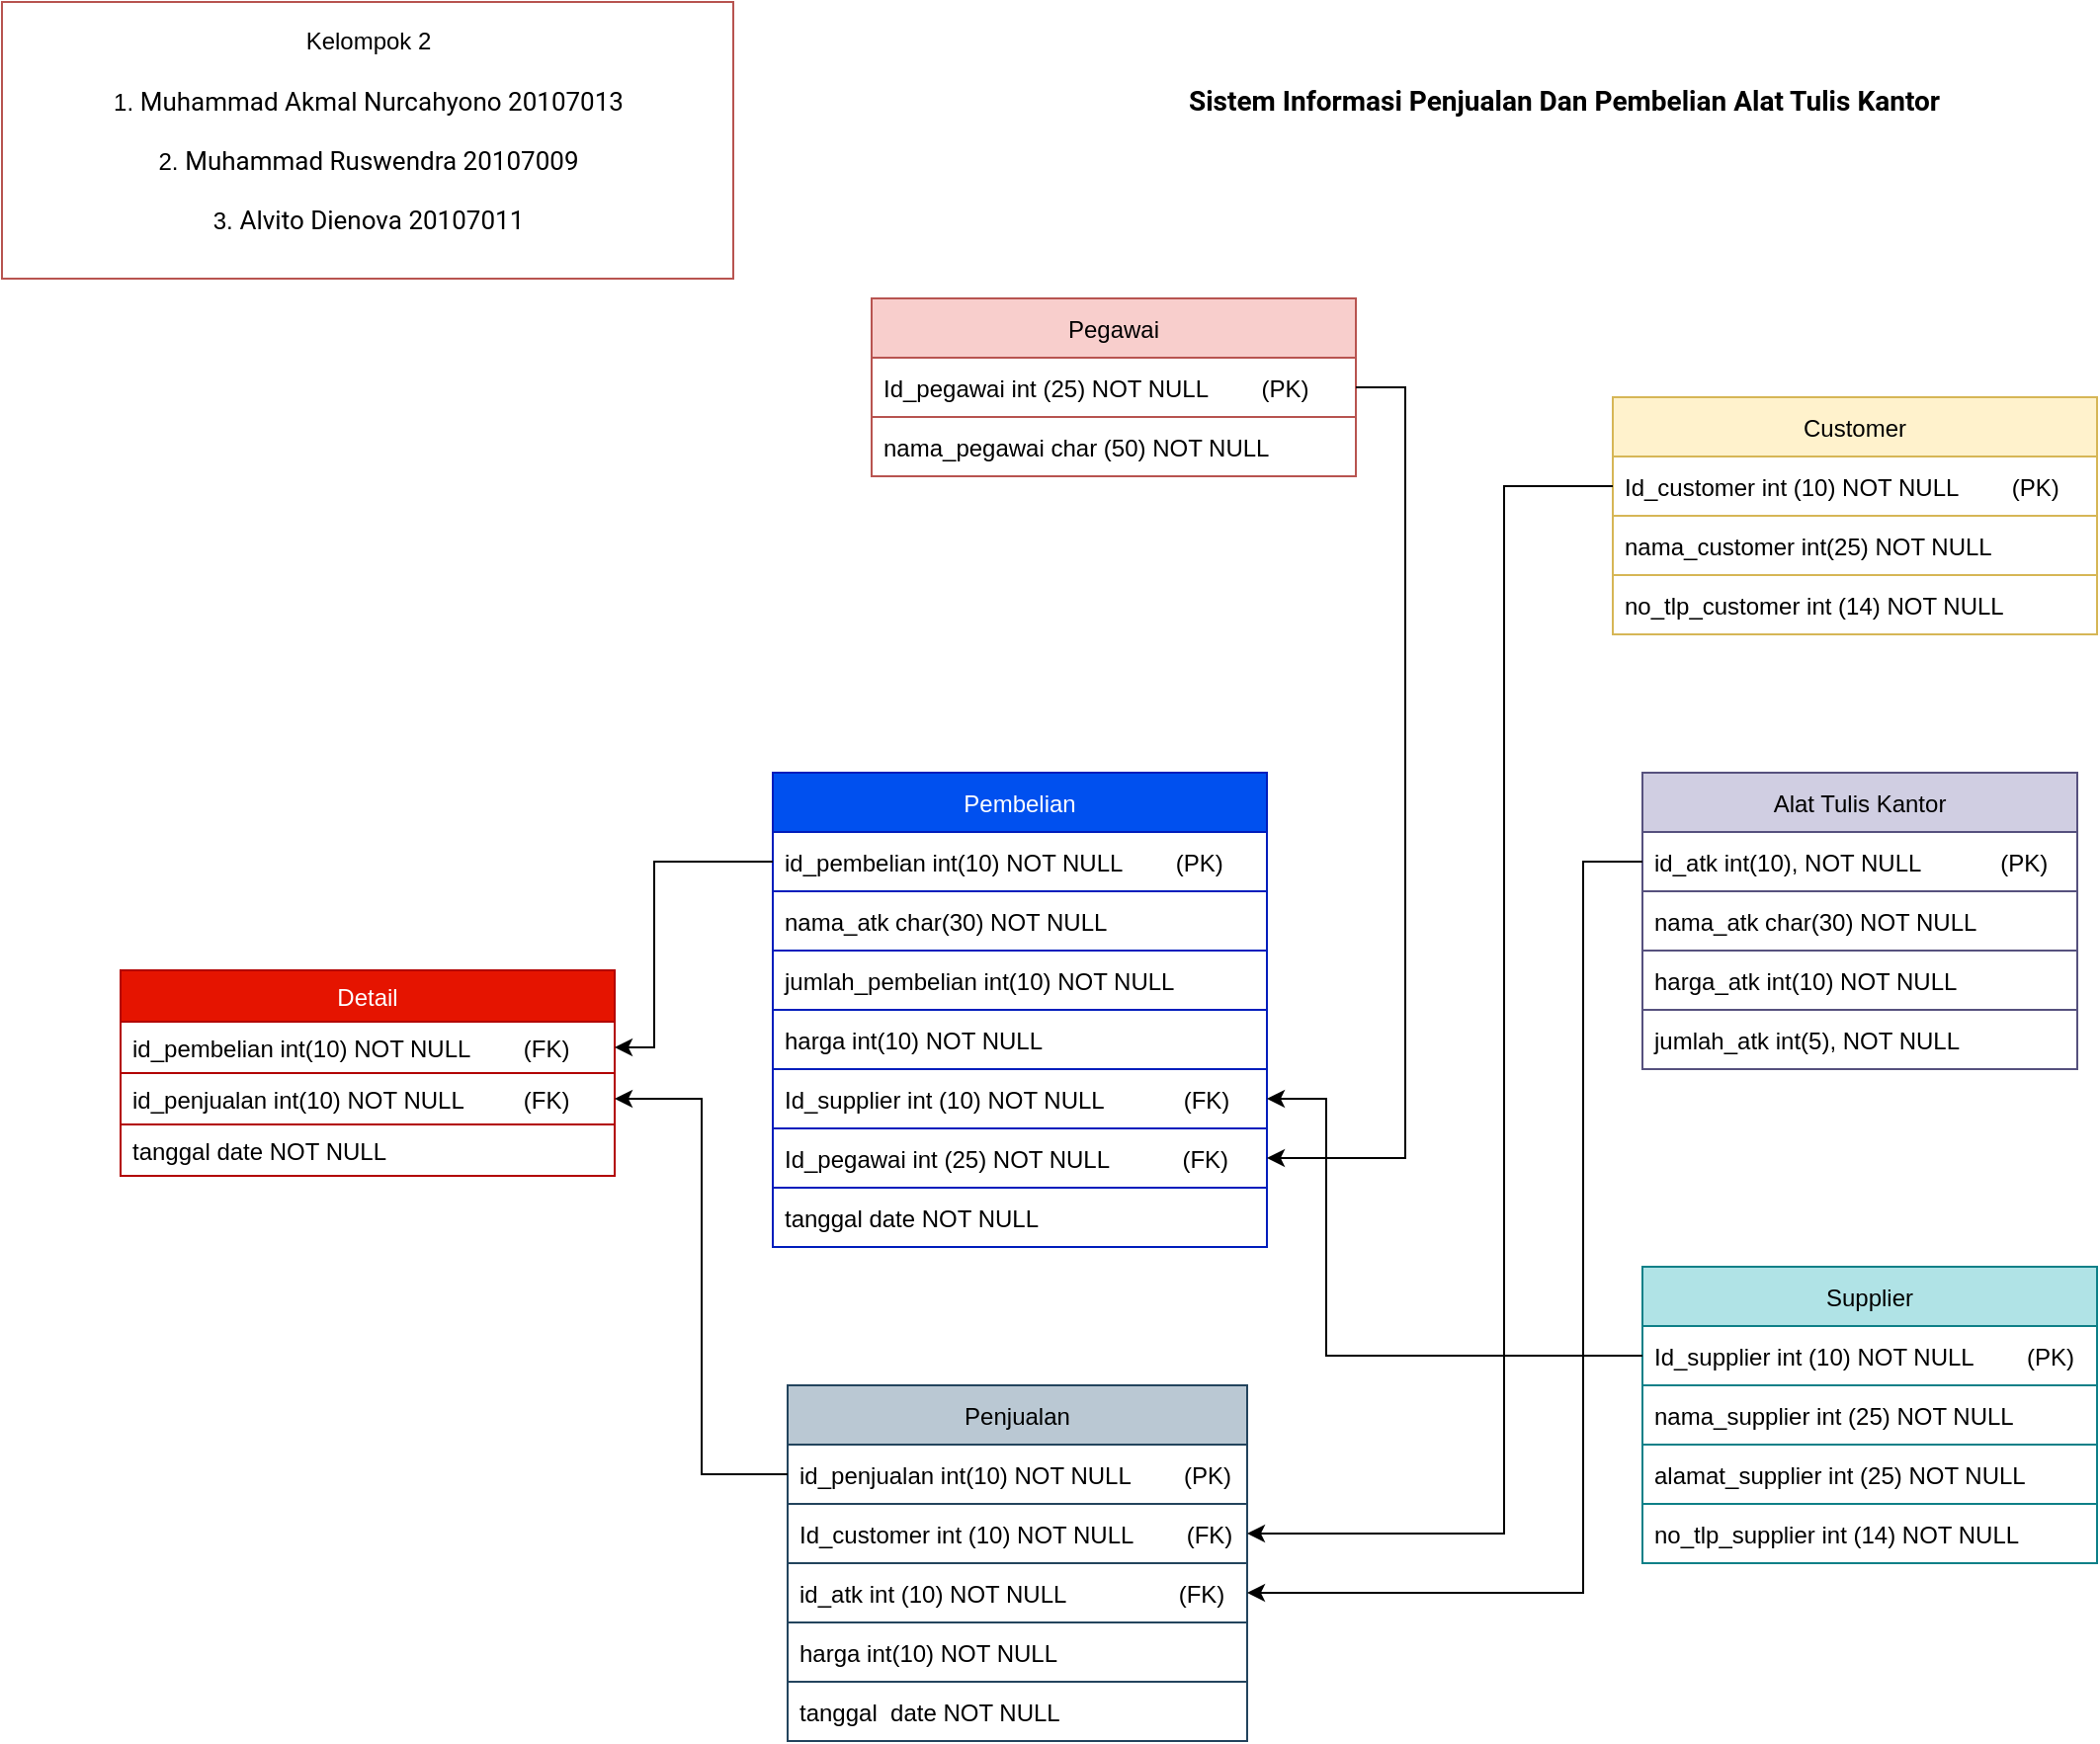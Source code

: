 <mxfile version="16.6.4" type="device"><diagram id="gq7D4Ze124hMFUED7R-d" name="Page-1"><mxGraphModel dx="1718" dy="1525" grid="1" gridSize="10" guides="1" tooltips="1" connect="1" arrows="1" fold="1" page="1" pageScale="1" pageWidth="850" pageHeight="1100" math="0" shadow="0"><root><mxCell id="0"/><mxCell id="1" parent="0"/><mxCell id="tM1-sJR5jJ_VY3Pv8DbH-9" value="Pegawai" style="swimlane;fontStyle=0;childLayout=stackLayout;horizontal=1;startSize=30;horizontalStack=0;resizeParent=1;resizeParentMax=0;resizeLast=0;collapsible=1;marginBottom=0;fillColor=#F8CECC;strokeColor=#B85450;" vertex="1" parent="1"><mxGeometry x="300" y="-70" width="245" height="90" as="geometry"><mxRectangle x="220" y="-30" width="80" height="30" as="alternateBounds"/></mxGeometry></mxCell><mxCell id="tM1-sJR5jJ_VY3Pv8DbH-10" value="Id_pegawai int (25) NOT NULL        (PK)" style="text;strokeColor=#B85450;fillColor=none;align=left;verticalAlign=middle;spacingLeft=4;spacingRight=4;overflow=hidden;points=[[0,0.5],[1,0.5]];portConstraint=eastwest;rotatable=0;" vertex="1" parent="tM1-sJR5jJ_VY3Pv8DbH-9"><mxGeometry y="30" width="245" height="30" as="geometry"/></mxCell><mxCell id="tM1-sJR5jJ_VY3Pv8DbH-60" value="nama_pegawai char (50) NOT NULL" style="text;strokeColor=#B85450;fillColor=none;align=left;verticalAlign=middle;spacingLeft=4;spacingRight=4;overflow=hidden;points=[[0,0.5],[1,0.5]];portConstraint=eastwest;rotatable=0;" vertex="1" parent="tM1-sJR5jJ_VY3Pv8DbH-9"><mxGeometry y="60" width="245" height="30" as="geometry"/></mxCell><mxCell id="tM1-sJR5jJ_VY3Pv8DbH-14" value="Alat Tulis Kantor" style="swimlane;fontStyle=0;childLayout=stackLayout;horizontal=1;startSize=30;horizontalStack=0;resizeParent=1;resizeParentMax=0;resizeLast=0;collapsible=1;marginBottom=0;fillColor=#D0CEE2;strokeColor=#56517E;" vertex="1" parent="1"><mxGeometry x="690" y="170" width="220" height="150" as="geometry"><mxRectangle x="570" y="170" width="70" height="30" as="alternateBounds"/></mxGeometry></mxCell><mxCell id="tM1-sJR5jJ_VY3Pv8DbH-15" value="id_atk int(10), NOT NULL            (PK)" style="text;strokeColor=#56517E;fillColor=none;align=left;verticalAlign=middle;spacingLeft=4;spacingRight=4;overflow=hidden;points=[[0,0.5],[1,0.5]];portConstraint=eastwest;rotatable=0;" vertex="1" parent="tM1-sJR5jJ_VY3Pv8DbH-14"><mxGeometry y="30" width="220" height="30" as="geometry"/></mxCell><mxCell id="tM1-sJR5jJ_VY3Pv8DbH-16" value="nama_atk char(30) NOT NULL" style="text;strokeColor=#56517E;fillColor=none;align=left;verticalAlign=middle;spacingLeft=4;spacingRight=4;overflow=hidden;points=[[0,0.5],[1,0.5]];portConstraint=eastwest;rotatable=0;" vertex="1" parent="tM1-sJR5jJ_VY3Pv8DbH-14"><mxGeometry y="60" width="220" height="30" as="geometry"/></mxCell><mxCell id="tM1-sJR5jJ_VY3Pv8DbH-17" value="harga_atk int(10) NOT NULL" style="text;strokeColor=#56517E;fillColor=none;align=left;verticalAlign=middle;spacingLeft=4;spacingRight=4;overflow=hidden;points=[[0,0.5],[1,0.5]];portConstraint=eastwest;rotatable=0;" vertex="1" parent="tM1-sJR5jJ_VY3Pv8DbH-14"><mxGeometry y="90" width="220" height="30" as="geometry"/></mxCell><mxCell id="tM1-sJR5jJ_VY3Pv8DbH-18" value="jumlah_atk int(5), NOT NULL" style="text;strokeColor=#56517E;fillColor=none;align=left;verticalAlign=middle;spacingLeft=4;spacingRight=4;overflow=hidden;points=[[0,0.5],[1,0.5]];portConstraint=eastwest;rotatable=0;" vertex="1" parent="tM1-sJR5jJ_VY3Pv8DbH-14"><mxGeometry y="120" width="220" height="30" as="geometry"/></mxCell><mxCell id="tM1-sJR5jJ_VY3Pv8DbH-19" value="Customer" style="swimlane;fontStyle=0;childLayout=stackLayout;horizontal=1;startSize=30;horizontalStack=0;resizeParent=1;resizeParentMax=0;resizeLast=0;collapsible=1;marginBottom=0;fillColor=#FFF2CC;strokeColor=#D6B656;" vertex="1" parent="1"><mxGeometry x="675" y="-20" width="245" height="120" as="geometry"/></mxCell><mxCell id="tM1-sJR5jJ_VY3Pv8DbH-20" value="Id_customer int (10) NOT NULL        (PK)" style="text;strokeColor=#D6B656;fillColor=none;align=left;verticalAlign=middle;spacingLeft=4;spacingRight=4;overflow=hidden;points=[[0,0.5],[1,0.5]];portConstraint=eastwest;rotatable=0;" vertex="1" parent="tM1-sJR5jJ_VY3Pv8DbH-19"><mxGeometry y="30" width="245" height="30" as="geometry"/></mxCell><mxCell id="tM1-sJR5jJ_VY3Pv8DbH-21" value="nama_customer int(25) NOT NULL" style="text;strokeColor=#D6B656;fillColor=none;align=left;verticalAlign=middle;spacingLeft=4;spacingRight=4;overflow=hidden;points=[[0,0.5],[1,0.5]];portConstraint=eastwest;rotatable=0;" vertex="1" parent="tM1-sJR5jJ_VY3Pv8DbH-19"><mxGeometry y="60" width="245" height="30" as="geometry"/></mxCell><mxCell id="tM1-sJR5jJ_VY3Pv8DbH-61" value="no_tlp_customer int (14) NOT NULL" style="text;strokeColor=#D6B656;fillColor=none;align=left;verticalAlign=middle;spacingLeft=4;spacingRight=4;overflow=hidden;points=[[0,0.5],[1,0.5]];portConstraint=eastwest;rotatable=0;" vertex="1" parent="tM1-sJR5jJ_VY3Pv8DbH-19"><mxGeometry y="90" width="245" height="30" as="geometry"/></mxCell><mxCell id="tM1-sJR5jJ_VY3Pv8DbH-23" value="Supplier" style="swimlane;fontStyle=0;childLayout=stackLayout;horizontal=1;startSize=30;horizontalStack=0;resizeParent=1;resizeParentMax=0;resizeLast=0;collapsible=1;marginBottom=0;fillColor=#B0E3E6;strokeColor=#0E8088;" vertex="1" parent="1"><mxGeometry x="690" y="420" width="230" height="150" as="geometry"/></mxCell><mxCell id="tM1-sJR5jJ_VY3Pv8DbH-24" value="Id_supplier int (10) NOT NULL        (PK)" style="text;strokeColor=#0E8088;fillColor=none;align=left;verticalAlign=middle;spacingLeft=4;spacingRight=4;overflow=hidden;points=[[0,0.5],[1,0.5]];portConstraint=eastwest;rotatable=0;" vertex="1" parent="tM1-sJR5jJ_VY3Pv8DbH-23"><mxGeometry y="30" width="230" height="30" as="geometry"/></mxCell><mxCell id="tM1-sJR5jJ_VY3Pv8DbH-25" value="nama_supplier int (25) NOT NULL" style="text;strokeColor=#0E8088;fillColor=none;align=left;verticalAlign=middle;spacingLeft=4;spacingRight=4;overflow=hidden;points=[[0,0.5],[1,0.5]];portConstraint=eastwest;rotatable=0;" vertex="1" parent="tM1-sJR5jJ_VY3Pv8DbH-23"><mxGeometry y="60" width="230" height="30" as="geometry"/></mxCell><mxCell id="tM1-sJR5jJ_VY3Pv8DbH-26" value="alamat_supplier int (25) NOT NULL" style="text;strokeColor=#0E8088;fillColor=none;align=left;verticalAlign=middle;spacingLeft=4;spacingRight=4;overflow=hidden;points=[[0,0.5],[1,0.5]];portConstraint=eastwest;rotatable=0;" vertex="1" parent="tM1-sJR5jJ_VY3Pv8DbH-23"><mxGeometry y="90" width="230" height="30" as="geometry"/></mxCell><mxCell id="tM1-sJR5jJ_VY3Pv8DbH-37" value="no_tlp_supplier int (14) NOT NULL" style="text;strokeColor=#0E8088;fillColor=none;align=left;verticalAlign=middle;spacingLeft=4;spacingRight=4;overflow=hidden;points=[[0,0.5],[1,0.5]];portConstraint=eastwest;rotatable=0;" vertex="1" parent="tM1-sJR5jJ_VY3Pv8DbH-23"><mxGeometry y="120" width="230" height="30" as="geometry"/></mxCell><mxCell id="tM1-sJR5jJ_VY3Pv8DbH-27" value="Pembelian" style="swimlane;fontStyle=0;childLayout=stackLayout;horizontal=1;startSize=30;horizontalStack=0;resizeParent=1;resizeParentMax=0;resizeLast=0;collapsible=1;marginBottom=0;fillColor=#0050ef;fontColor=#ffffff;strokeColor=#001DBC;" vertex="1" parent="1"><mxGeometry x="250" y="170" width="250" height="240" as="geometry"/></mxCell><mxCell id="tM1-sJR5jJ_VY3Pv8DbH-28" value="id_pembelian int(10) NOT NULL        (PK)" style="text;strokeColor=#001DBC;fillColor=none;align=left;verticalAlign=middle;spacingLeft=4;spacingRight=4;overflow=hidden;points=[[0,0.5],[1,0.5]];portConstraint=eastwest;rotatable=0;strokeWidth=1;" vertex="1" parent="tM1-sJR5jJ_VY3Pv8DbH-27"><mxGeometry y="30" width="250" height="30" as="geometry"/></mxCell><mxCell id="tM1-sJR5jJ_VY3Pv8DbH-29" value="nama_atk char(30) NOT NULL" style="text;strokeColor=#001DBC;fillColor=none;align=left;verticalAlign=middle;spacingLeft=4;spacingRight=4;overflow=hidden;points=[[0,0.5],[1,0.5]];portConstraint=eastwest;rotatable=0;" vertex="1" parent="tM1-sJR5jJ_VY3Pv8DbH-27"><mxGeometry y="60" width="250" height="30" as="geometry"/></mxCell><mxCell id="tM1-sJR5jJ_VY3Pv8DbH-30" value="jumlah_pembelian int(10) NOT NULL" style="text;fillColor=none;align=left;verticalAlign=middle;spacingLeft=4;spacingRight=4;overflow=hidden;points=[[0,0.5],[1,0.5]];portConstraint=eastwest;rotatable=0;rounded=0;strokeWidth=1;perimeterSpacing=0;strokeColor=#001DBC;" vertex="1" parent="tM1-sJR5jJ_VY3Pv8DbH-27"><mxGeometry y="90" width="250" height="30" as="geometry"/></mxCell><mxCell id="tM1-sJR5jJ_VY3Pv8DbH-35" value="harga int(10) NOT NULL" style="text;strokeColor=#001DBC;fillColor=none;align=left;verticalAlign=middle;spacingLeft=4;spacingRight=4;overflow=hidden;points=[[0,0.5],[1,0.5]];portConstraint=eastwest;rotatable=0;" vertex="1" parent="tM1-sJR5jJ_VY3Pv8DbH-27"><mxGeometry y="120" width="250" height="30" as="geometry"/></mxCell><mxCell id="tM1-sJR5jJ_VY3Pv8DbH-62" value="Id_supplier int (10) NOT NULL            (FK)" style="text;fillColor=none;align=left;verticalAlign=middle;spacingLeft=4;spacingRight=4;overflow=hidden;points=[[0,0.5],[1,0.5]];portConstraint=eastwest;rotatable=0;strokeColor=#001DBC;" vertex="1" parent="tM1-sJR5jJ_VY3Pv8DbH-27"><mxGeometry y="150" width="250" height="30" as="geometry"/></mxCell><mxCell id="tM1-sJR5jJ_VY3Pv8DbH-63" value="Id_pegawai int (25) NOT NULL           (FK)" style="text;strokeColor=#001DBC;fillColor=none;align=left;verticalAlign=middle;spacingLeft=4;spacingRight=4;overflow=hidden;points=[[0,0.5],[1,0.5]];portConstraint=eastwest;rotatable=0;" vertex="1" parent="tM1-sJR5jJ_VY3Pv8DbH-27"><mxGeometry y="180" width="250" height="30" as="geometry"/></mxCell><mxCell id="tM1-sJR5jJ_VY3Pv8DbH-65" value="tanggal date NOT NULL" style="text;strokeColor=#001DBC;fillColor=none;align=left;verticalAlign=middle;spacingLeft=4;spacingRight=4;overflow=hidden;points=[[0,0.5],[1,0.5]];portConstraint=eastwest;rotatable=0;" vertex="1" parent="tM1-sJR5jJ_VY3Pv8DbH-27"><mxGeometry y="210" width="250" height="30" as="geometry"/></mxCell><mxCell id="tM1-sJR5jJ_VY3Pv8DbH-31" value="Penjualan" style="swimlane;fontStyle=0;childLayout=stackLayout;horizontal=1;startSize=30;horizontalStack=0;resizeParent=1;resizeParentMax=0;resizeLast=0;collapsible=1;marginBottom=0;fillColor=#BAC8D3;strokeColor=#23445D;" vertex="1" parent="1"><mxGeometry x="257.5" y="480" width="232.5" height="180" as="geometry"/></mxCell><mxCell id="tM1-sJR5jJ_VY3Pv8DbH-32" value="id_penjualan int(10) NOT NULL        (PK)" style="text;strokeColor=#23445D;fillColor=none;align=left;verticalAlign=middle;spacingLeft=4;spacingRight=4;overflow=hidden;points=[[0,0.5],[1,0.5]];portConstraint=eastwest;rotatable=0;" vertex="1" parent="tM1-sJR5jJ_VY3Pv8DbH-31"><mxGeometry y="30" width="232.5" height="30" as="geometry"/></mxCell><mxCell id="tM1-sJR5jJ_VY3Pv8DbH-33" value="Id_customer int (10) NOT NULL        (FK)" style="text;strokeColor=#23445D;fillColor=none;align=left;verticalAlign=middle;spacingLeft=4;spacingRight=4;overflow=hidden;points=[[0,0.5],[1,0.5]];portConstraint=eastwest;rotatable=0;" vertex="1" parent="tM1-sJR5jJ_VY3Pv8DbH-31"><mxGeometry y="60" width="232.5" height="30" as="geometry"/></mxCell><mxCell id="tM1-sJR5jJ_VY3Pv8DbH-34" value="id_atk int (10) NOT NULL                  (FK)" style="text;strokeColor=#23445D;fillColor=none;align=left;verticalAlign=middle;spacingLeft=4;spacingRight=4;overflow=hidden;points=[[0,0.5],[1,0.5]];portConstraint=eastwest;rotatable=0;" vertex="1" parent="tM1-sJR5jJ_VY3Pv8DbH-31"><mxGeometry y="90" width="232.5" height="30" as="geometry"/></mxCell><mxCell id="tM1-sJR5jJ_VY3Pv8DbH-48" value="harga int(10) NOT NULL" style="text;strokeColor=#23445D;fillColor=none;align=left;verticalAlign=middle;spacingLeft=4;spacingRight=4;overflow=hidden;points=[[0,0.5],[1,0.5]];portConstraint=eastwest;rotatable=0;" vertex="1" parent="tM1-sJR5jJ_VY3Pv8DbH-31"><mxGeometry y="120" width="232.5" height="30" as="geometry"/></mxCell><mxCell id="tM1-sJR5jJ_VY3Pv8DbH-49" value="tanggal  date NOT NULL" style="text;strokeColor=#23445D;fillColor=none;align=left;verticalAlign=middle;spacingLeft=4;spacingRight=4;overflow=hidden;points=[[0,0.5],[1,0.5]];portConstraint=eastwest;rotatable=0;" vertex="1" parent="tM1-sJR5jJ_VY3Pv8DbH-31"><mxGeometry y="150" width="232.5" height="30" as="geometry"/></mxCell><mxCell id="tM1-sJR5jJ_VY3Pv8DbH-38" value="Detail" style="swimlane;fontStyle=0;childLayout=stackLayout;horizontal=1;startSize=26;fillColor=#E51400;horizontalStack=0;resizeParent=1;resizeParentMax=0;resizeLast=0;collapsible=1;marginBottom=0;fontColor=#ffffff;strokeColor=#B20000;" vertex="1" parent="1"><mxGeometry x="-80" y="270" width="250" height="104" as="geometry"/></mxCell><mxCell id="tM1-sJR5jJ_VY3Pv8DbH-39" value="id_pembelian int(10) NOT NULL        (FK)" style="text;strokeColor=#B20000;fillColor=none;align=left;verticalAlign=top;spacingLeft=4;spacingRight=4;overflow=hidden;rotatable=0;points=[[0,0.5],[1,0.5]];portConstraint=eastwest;" vertex="1" parent="tM1-sJR5jJ_VY3Pv8DbH-38"><mxGeometry y="26" width="250" height="26" as="geometry"/></mxCell><mxCell id="tM1-sJR5jJ_VY3Pv8DbH-40" value="id_penjualan int(10) NOT NULL         (FK)" style="text;strokeColor=#B20000;fillColor=none;align=left;verticalAlign=top;spacingLeft=4;spacingRight=4;overflow=hidden;rotatable=0;points=[[0,0.5],[1,0.5]];portConstraint=eastwest;" vertex="1" parent="tM1-sJR5jJ_VY3Pv8DbH-38"><mxGeometry y="52" width="250" height="26" as="geometry"/></mxCell><mxCell id="tM1-sJR5jJ_VY3Pv8DbH-41" value="tanggal date NOT NULL" style="text;strokeColor=#B20000;fillColor=none;align=left;verticalAlign=top;spacingLeft=4;spacingRight=4;overflow=hidden;rotatable=0;points=[[0,0.5],[1,0.5]];portConstraint=eastwest;" vertex="1" parent="tM1-sJR5jJ_VY3Pv8DbH-38"><mxGeometry y="78" width="250" height="26" as="geometry"/></mxCell><mxCell id="tM1-sJR5jJ_VY3Pv8DbH-52" value="" style="edgeStyle=elbowEdgeStyle;elbow=horizontal;endArrow=classic;html=1;rounded=0;exitX=0;exitY=0.5;exitDx=0;exitDy=0;entryX=1;entryY=0.5;entryDx=0;entryDy=0;" edge="1" parent="1" source="tM1-sJR5jJ_VY3Pv8DbH-32" target="tM1-sJR5jJ_VY3Pv8DbH-40"><mxGeometry width="50" height="50" relative="1" as="geometry"><mxPoint x="400" y="390" as="sourcePoint"/><mxPoint x="450" y="340" as="targetPoint"/></mxGeometry></mxCell><mxCell id="tM1-sJR5jJ_VY3Pv8DbH-53" value="" style="edgeStyle=elbowEdgeStyle;elbow=horizontal;endArrow=classic;html=1;rounded=0;exitX=0;exitY=0.5;exitDx=0;exitDy=0;entryX=1;entryY=0.5;entryDx=0;entryDy=0;" edge="1" parent="1" source="tM1-sJR5jJ_VY3Pv8DbH-24" target="tM1-sJR5jJ_VY3Pv8DbH-62"><mxGeometry width="50" height="50" relative="1" as="geometry"><mxPoint x="400" y="390" as="sourcePoint"/><mxPoint x="450" y="340" as="targetPoint"/><Array as="points"><mxPoint x="530" y="410"/><mxPoint x="500" y="410"/></Array></mxGeometry></mxCell><mxCell id="tM1-sJR5jJ_VY3Pv8DbH-57" value="" style="edgeStyle=elbowEdgeStyle;elbow=horizontal;endArrow=classic;html=1;rounded=0;exitX=0;exitY=0.5;exitDx=0;exitDy=0;entryX=1;entryY=0.5;entryDx=0;entryDy=0;" edge="1" parent="1" source="tM1-sJR5jJ_VY3Pv8DbH-20" target="tM1-sJR5jJ_VY3Pv8DbH-33"><mxGeometry width="50" height="50" relative="1" as="geometry"><mxPoint x="400" y="330" as="sourcePoint"/><mxPoint x="450" y="280" as="targetPoint"/><Array as="points"><mxPoint x="620" y="90"/><mxPoint x="520" y="260"/></Array></mxGeometry></mxCell><mxCell id="tM1-sJR5jJ_VY3Pv8DbH-59" value="" style="edgeStyle=elbowEdgeStyle;elbow=horizontal;endArrow=classic;html=1;rounded=0;exitX=0;exitY=0.5;exitDx=0;exitDy=0;entryX=1;entryY=0.5;entryDx=0;entryDy=0;" edge="1" parent="1" source="tM1-sJR5jJ_VY3Pv8DbH-15" target="tM1-sJR5jJ_VY3Pv8DbH-34"><mxGeometry width="50" height="50" relative="1" as="geometry"><mxPoint x="400" y="430" as="sourcePoint"/><mxPoint x="450" y="380" as="targetPoint"/><Array as="points"><mxPoint x="660" y="300"/><mxPoint x="540" y="380"/></Array></mxGeometry></mxCell><mxCell id="tM1-sJR5jJ_VY3Pv8DbH-64" value="" style="edgeStyle=elbowEdgeStyle;elbow=horizontal;endArrow=classic;html=1;rounded=0;exitX=1;exitY=0.5;exitDx=0;exitDy=0;entryX=1;entryY=0.5;entryDx=0;entryDy=0;" edge="1" parent="1" source="tM1-sJR5jJ_VY3Pv8DbH-10" target="tM1-sJR5jJ_VY3Pv8DbH-63"><mxGeometry width="50" height="50" relative="1" as="geometry"><mxPoint x="400" y="320" as="sourcePoint"/><mxPoint x="430" y="370" as="targetPoint"/><Array as="points"><mxPoint x="570" y="250"/><mxPoint x="490" y="220"/></Array></mxGeometry></mxCell><mxCell id="tM1-sJR5jJ_VY3Pv8DbH-74" value="" style="edgeStyle=elbowEdgeStyle;elbow=horizontal;endArrow=classic;html=1;rounded=0;exitX=0;exitY=0.5;exitDx=0;exitDy=0;entryX=1;entryY=0.5;entryDx=0;entryDy=0;" edge="1" parent="1" source="tM1-sJR5jJ_VY3Pv8DbH-28" target="tM1-sJR5jJ_VY3Pv8DbH-39"><mxGeometry width="50" height="50" relative="1" as="geometry"><mxPoint x="310" y="220" as="sourcePoint"/><mxPoint x="360" y="170" as="targetPoint"/><Array as="points"><mxPoint x="190" y="210"/></Array></mxGeometry></mxCell><mxCell id="tM1-sJR5jJ_VY3Pv8DbH-75" value="" style="rounded=0;whiteSpace=wrap;html=1;strokeColor=#B85450;strokeWidth=1;fillColor=none;" vertex="1" parent="1"><mxGeometry x="-140" y="-220" width="370" height="140" as="geometry"/></mxCell><mxCell id="tM1-sJR5jJ_VY3Pv8DbH-76" value="Kelompok 2" style="text;html=1;resizable=0;autosize=1;align=center;verticalAlign=middle;points=[];fillColor=none;strokeColor=none;rounded=0;" vertex="1" parent="1"><mxGeometry x="5" y="-210" width="80" height="20" as="geometry"/></mxCell><mxCell id="tM1-sJR5jJ_VY3Pv8DbH-77" value="1.&amp;nbsp;&lt;span style=&quot;font-family: &amp;#34;roboto&amp;#34; , &amp;#34;robotodraft&amp;#34; , &amp;#34;helvetica&amp;#34; , &amp;#34;arial&amp;#34; , sans-serif ; font-size: 13px ; background-color: rgb(255 , 255 , 255)&quot;&gt;Muhammad Akmal Nurcahyono&lt;span&gt;&#9;&lt;/span&gt;&lt;span&gt;&#9;&lt;/span&gt;&lt;/span&gt;&lt;span style=&quot;font-family: &amp;#34;roboto&amp;#34; , &amp;#34;robotodraft&amp;#34; , &amp;#34;helvetica&amp;#34; , &amp;#34;arial&amp;#34; , sans-serif ; font-size: 13px ; background-color: rgb(255 , 255 , 255)&quot;&gt;20107013&lt;/span&gt;" style="text;html=1;resizable=0;autosize=1;align=center;verticalAlign=middle;points=[];fillColor=none;strokeColor=none;rounded=0;" vertex="1" parent="1"><mxGeometry x="-90" y="-180" width="270" height="20" as="geometry"/></mxCell><mxCell id="tM1-sJR5jJ_VY3Pv8DbH-80" value="2.&amp;nbsp;&lt;span style=&quot;font-family: &amp;#34;roboto&amp;#34; , &amp;#34;robotodraft&amp;#34; , &amp;#34;helvetica&amp;#34; , &amp;#34;arial&amp;#34; , sans-serif ; font-size: 13px ; background-color: rgb(255 , 255 , 255)&quot;&gt;Muhammad Ruswendra&lt;span&gt;&#9;&lt;/span&gt;&lt;span&gt;&#9;&lt;/span&gt;&lt;/span&gt;&lt;span style=&quot;font-family: &amp;#34;roboto&amp;#34; , &amp;#34;robotodraft&amp;#34; , &amp;#34;helvetica&amp;#34; , &amp;#34;arial&amp;#34; , sans-serif ; font-size: 13px ; background-color: rgb(255 , 255 , 255)&quot;&gt;20107009&lt;/span&gt;" style="text;html=1;resizable=0;autosize=1;align=center;verticalAlign=middle;points=[];fillColor=none;strokeColor=none;rounded=0;" vertex="1" parent="1"><mxGeometry x="-70" y="-150" width="230" height="20" as="geometry"/></mxCell><mxCell id="tM1-sJR5jJ_VY3Pv8DbH-82" value="3.&amp;nbsp;&lt;span style=&quot;font-family: &amp;#34;roboto&amp;#34; , &amp;#34;robotodraft&amp;#34; , &amp;#34;helvetica&amp;#34; , &amp;#34;arial&amp;#34; , sans-serif ; font-size: 13px ; background-color: rgb(255 , 255 , 255)&quot;&gt;Alvito Dienova&lt;span&gt;&#9;&lt;/span&gt;&lt;span&gt;&#9;&lt;/span&gt;&lt;/span&gt;&lt;span style=&quot;font-family: &amp;#34;roboto&amp;#34; , &amp;#34;robotodraft&amp;#34; , &amp;#34;helvetica&amp;#34; , &amp;#34;arial&amp;#34; , sans-serif ; font-size: 13px ; background-color: rgb(255 , 255 , 255)&quot;&gt;20107011&lt;/span&gt;" style="text;html=1;resizable=0;autosize=1;align=center;verticalAlign=middle;points=[];fillColor=none;strokeColor=none;rounded=0;" vertex="1" parent="1"><mxGeometry x="-40" y="-120" width="170" height="20" as="geometry"/></mxCell><mxCell id="tM1-sJR5jJ_VY3Pv8DbH-83" value="&lt;span style=&quot;font-family: &amp;#34;roboto&amp;#34; , &amp;#34;robotodraft&amp;#34; , &amp;#34;helvetica&amp;#34; , &amp;#34;arial&amp;#34; , sans-serif ; background-color: rgb(255 , 255 , 255)&quot;&gt;&lt;b&gt;&lt;font style=&quot;font-size: 14px&quot;&gt;Sistem Informasi Penjualan Dan Pembelian Alat Tulis Kantor&lt;/font&gt;&lt;/b&gt;&lt;/span&gt;" style="text;html=1;resizable=0;autosize=1;align=center;verticalAlign=middle;points=[];fillColor=none;strokeColor=none;rounded=0;" vertex="1" parent="1"><mxGeometry x="440" y="-180" width="420" height="20" as="geometry"/></mxCell></root></mxGraphModel></diagram></mxfile>